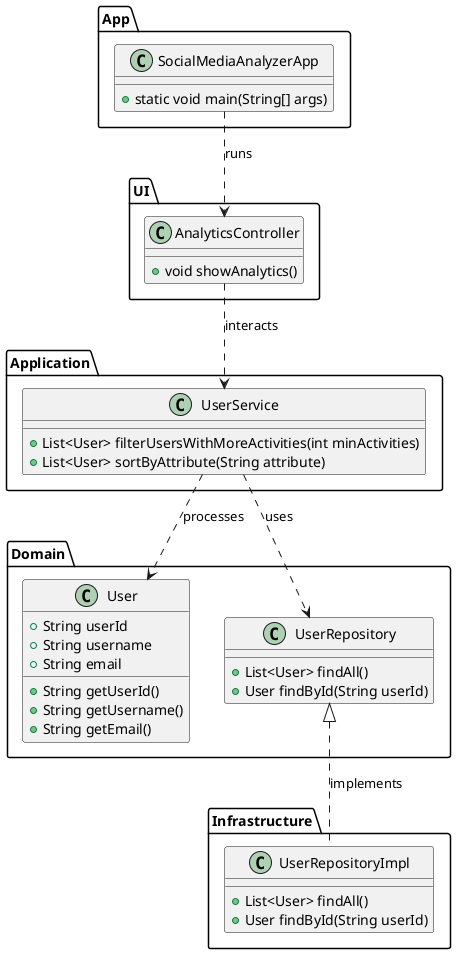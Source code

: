 
### Revised UML Diagram (PlantUML)

Here’s an updated PlantUML diagram reflecting the separation of `User` and `UserActivity`:

```plantuml
@startuml

package "Domain" {
    class User {
        +String userId
        +String username
        +String email
        +String getUserId()
        +String getUsername()
        +String getEmail()
    }

    class UserRepository {
        +List<User> findAll()
        +User findById(String userId)
    }
}

package "Application" {
    class UserService {
        +List<User> filterUsersWithMoreActivities(int minActivities)
        +List<User> sortByAttribute(String attribute)
    }
}

package "Infrastructure" {
    class UserRepositoryImpl {
        +List<User> findAll()
        +User findById(String userId)
    }
}

package "UI" {
    class AnalyticsController {
        +void showAnalytics()
    }
}

package "App" {
    class SocialMediaAnalyzerApp {
        +static void main(String[] args)
    }
}


UserRepository <|.. UserRepositoryImpl : implements
UserService ..> UserRepository : uses
UserService ..> User : processes
AnalyticsController ..> UserService : interacts
SocialMediaAnalyzerApp ..> AnalyticsController : runs
@enduml
